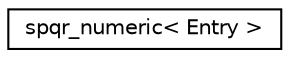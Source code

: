 digraph "Graphical Class Hierarchy"
{
 // INTERACTIVE_SVG=YES
  edge [fontname="Helvetica",fontsize="10",labelfontname="Helvetica",labelfontsize="10"];
  node [fontname="Helvetica",fontsize="10",shape=record];
  rankdir="LR";
  Node0 [label="spqr_numeric\< Entry \>",height=0.2,width=0.4,color="black", fillcolor="white", style="filled",URL="$structspqr__numeric.html"];
}
